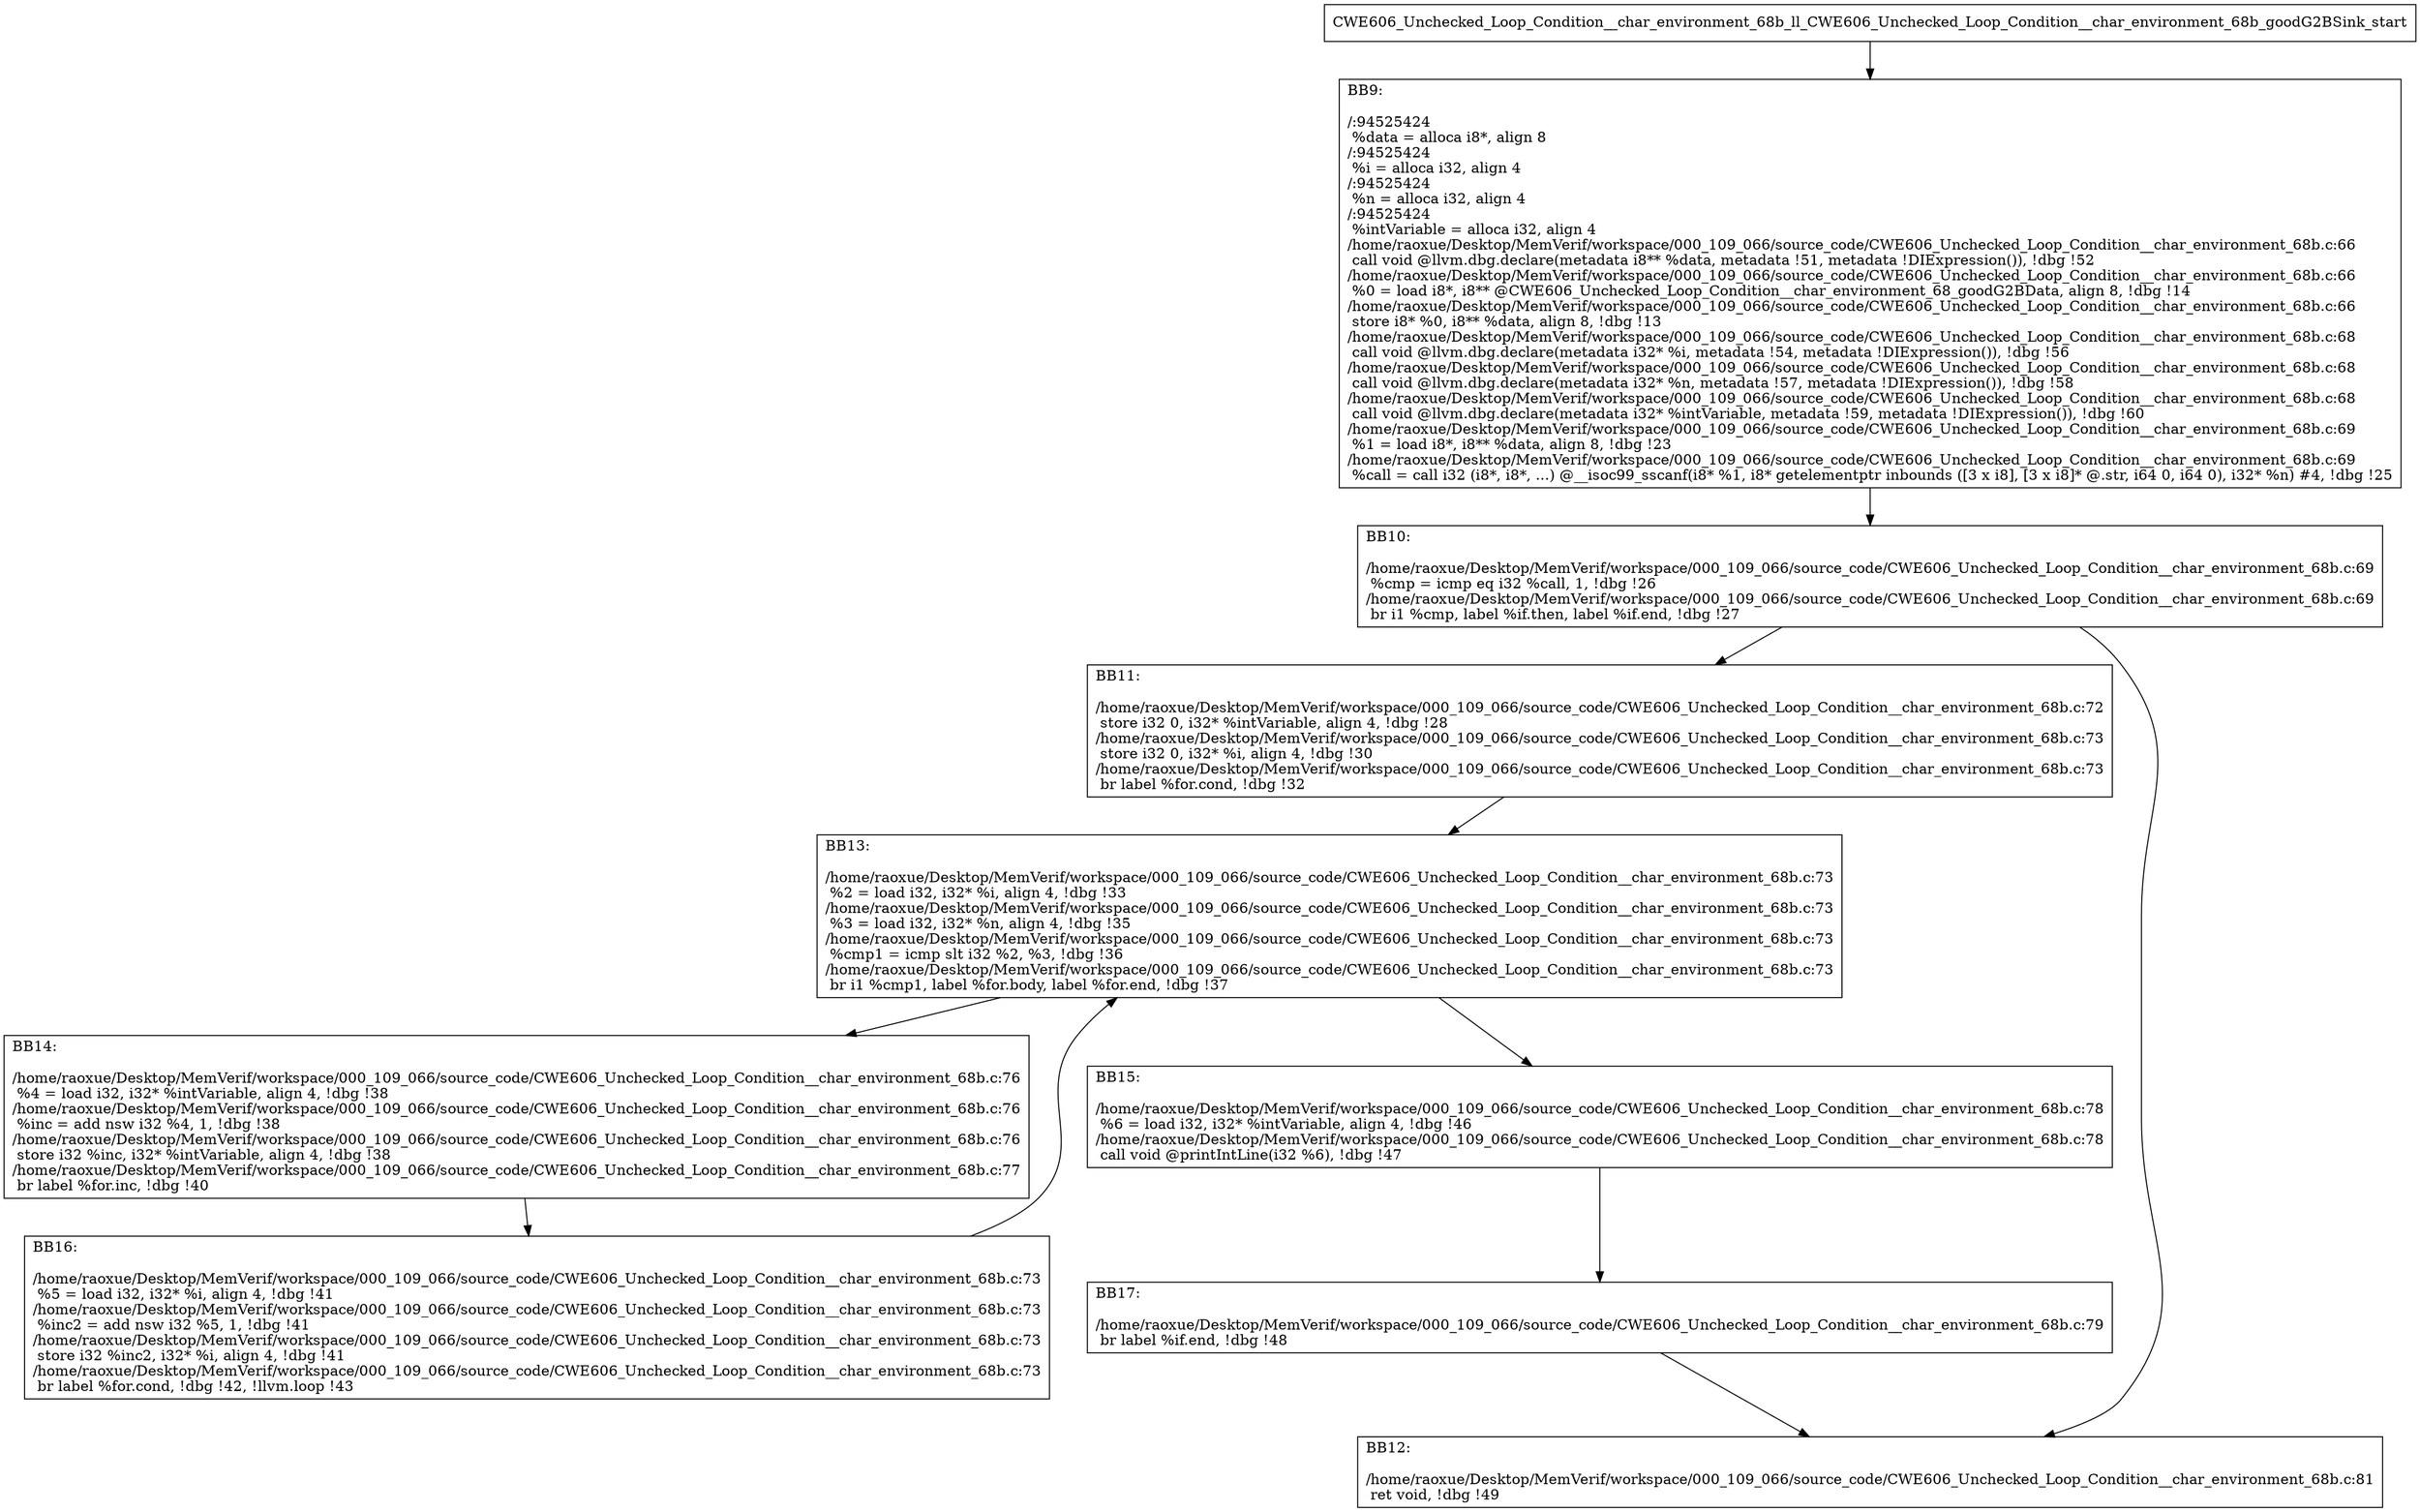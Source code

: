 digraph "CFG for'CWE606_Unchecked_Loop_Condition__char_environment_68b_ll_CWE606_Unchecked_Loop_Condition__char_environment_68b_goodG2BSink' function" {
	BBCWE606_Unchecked_Loop_Condition__char_environment_68b_ll_CWE606_Unchecked_Loop_Condition__char_environment_68b_goodG2BSink_start[shape=record,label="{CWE606_Unchecked_Loop_Condition__char_environment_68b_ll_CWE606_Unchecked_Loop_Condition__char_environment_68b_goodG2BSink_start}"];
	BBCWE606_Unchecked_Loop_Condition__char_environment_68b_ll_CWE606_Unchecked_Loop_Condition__char_environment_68b_goodG2BSink_start-> CWE606_Unchecked_Loop_Condition__char_environment_68b_ll_CWE606_Unchecked_Loop_Condition__char_environment_68b_goodG2BSinkBB9;
	CWE606_Unchecked_Loop_Condition__char_environment_68b_ll_CWE606_Unchecked_Loop_Condition__char_environment_68b_goodG2BSinkBB9 [shape=record, label="{BB9:\l\l/:94525424\l
  %data = alloca i8*, align 8\l
/:94525424\l
  %i = alloca i32, align 4\l
/:94525424\l
  %n = alloca i32, align 4\l
/:94525424\l
  %intVariable = alloca i32, align 4\l
/home/raoxue/Desktop/MemVerif/workspace/000_109_066/source_code/CWE606_Unchecked_Loop_Condition__char_environment_68b.c:66\l
  call void @llvm.dbg.declare(metadata i8** %data, metadata !51, metadata !DIExpression()), !dbg !52\l
/home/raoxue/Desktop/MemVerif/workspace/000_109_066/source_code/CWE606_Unchecked_Loop_Condition__char_environment_68b.c:66\l
  %0 = load i8*, i8** @CWE606_Unchecked_Loop_Condition__char_environment_68_goodG2BData, align 8, !dbg !14\l
/home/raoxue/Desktop/MemVerif/workspace/000_109_066/source_code/CWE606_Unchecked_Loop_Condition__char_environment_68b.c:66\l
  store i8* %0, i8** %data, align 8, !dbg !13\l
/home/raoxue/Desktop/MemVerif/workspace/000_109_066/source_code/CWE606_Unchecked_Loop_Condition__char_environment_68b.c:68\l
  call void @llvm.dbg.declare(metadata i32* %i, metadata !54, metadata !DIExpression()), !dbg !56\l
/home/raoxue/Desktop/MemVerif/workspace/000_109_066/source_code/CWE606_Unchecked_Loop_Condition__char_environment_68b.c:68\l
  call void @llvm.dbg.declare(metadata i32* %n, metadata !57, metadata !DIExpression()), !dbg !58\l
/home/raoxue/Desktop/MemVerif/workspace/000_109_066/source_code/CWE606_Unchecked_Loop_Condition__char_environment_68b.c:68\l
  call void @llvm.dbg.declare(metadata i32* %intVariable, metadata !59, metadata !DIExpression()), !dbg !60\l
/home/raoxue/Desktop/MemVerif/workspace/000_109_066/source_code/CWE606_Unchecked_Loop_Condition__char_environment_68b.c:69\l
  %1 = load i8*, i8** %data, align 8, !dbg !23\l
/home/raoxue/Desktop/MemVerif/workspace/000_109_066/source_code/CWE606_Unchecked_Loop_Condition__char_environment_68b.c:69\l
  %call = call i32 (i8*, i8*, ...) @__isoc99_sscanf(i8* %1, i8* getelementptr inbounds ([3 x i8], [3 x i8]* @.str, i64 0, i64 0), i32* %n) #4, !dbg !25\l
}"];
	CWE606_Unchecked_Loop_Condition__char_environment_68b_ll_CWE606_Unchecked_Loop_Condition__char_environment_68b_goodG2BSinkBB9-> CWE606_Unchecked_Loop_Condition__char_environment_68b_ll_CWE606_Unchecked_Loop_Condition__char_environment_68b_goodG2BSinkBB10;
	CWE606_Unchecked_Loop_Condition__char_environment_68b_ll_CWE606_Unchecked_Loop_Condition__char_environment_68b_goodG2BSinkBB10 [shape=record, label="{BB10:\l\l/home/raoxue/Desktop/MemVerif/workspace/000_109_066/source_code/CWE606_Unchecked_Loop_Condition__char_environment_68b.c:69\l
  %cmp = icmp eq i32 %call, 1, !dbg !26\l
/home/raoxue/Desktop/MemVerif/workspace/000_109_066/source_code/CWE606_Unchecked_Loop_Condition__char_environment_68b.c:69\l
  br i1 %cmp, label %if.then, label %if.end, !dbg !27\l
}"];
	CWE606_Unchecked_Loop_Condition__char_environment_68b_ll_CWE606_Unchecked_Loop_Condition__char_environment_68b_goodG2BSinkBB10-> CWE606_Unchecked_Loop_Condition__char_environment_68b_ll_CWE606_Unchecked_Loop_Condition__char_environment_68b_goodG2BSinkBB11;
	CWE606_Unchecked_Loop_Condition__char_environment_68b_ll_CWE606_Unchecked_Loop_Condition__char_environment_68b_goodG2BSinkBB10-> CWE606_Unchecked_Loop_Condition__char_environment_68b_ll_CWE606_Unchecked_Loop_Condition__char_environment_68b_goodG2BSinkBB12;
	CWE606_Unchecked_Loop_Condition__char_environment_68b_ll_CWE606_Unchecked_Loop_Condition__char_environment_68b_goodG2BSinkBB11 [shape=record, label="{BB11:\l\l/home/raoxue/Desktop/MemVerif/workspace/000_109_066/source_code/CWE606_Unchecked_Loop_Condition__char_environment_68b.c:72\l
  store i32 0, i32* %intVariable, align 4, !dbg !28\l
/home/raoxue/Desktop/MemVerif/workspace/000_109_066/source_code/CWE606_Unchecked_Loop_Condition__char_environment_68b.c:73\l
  store i32 0, i32* %i, align 4, !dbg !30\l
/home/raoxue/Desktop/MemVerif/workspace/000_109_066/source_code/CWE606_Unchecked_Loop_Condition__char_environment_68b.c:73\l
  br label %for.cond, !dbg !32\l
}"];
	CWE606_Unchecked_Loop_Condition__char_environment_68b_ll_CWE606_Unchecked_Loop_Condition__char_environment_68b_goodG2BSinkBB11-> CWE606_Unchecked_Loop_Condition__char_environment_68b_ll_CWE606_Unchecked_Loop_Condition__char_environment_68b_goodG2BSinkBB13;
	CWE606_Unchecked_Loop_Condition__char_environment_68b_ll_CWE606_Unchecked_Loop_Condition__char_environment_68b_goodG2BSinkBB13 [shape=record, label="{BB13:\l\l/home/raoxue/Desktop/MemVerif/workspace/000_109_066/source_code/CWE606_Unchecked_Loop_Condition__char_environment_68b.c:73\l
  %2 = load i32, i32* %i, align 4, !dbg !33\l
/home/raoxue/Desktop/MemVerif/workspace/000_109_066/source_code/CWE606_Unchecked_Loop_Condition__char_environment_68b.c:73\l
  %3 = load i32, i32* %n, align 4, !dbg !35\l
/home/raoxue/Desktop/MemVerif/workspace/000_109_066/source_code/CWE606_Unchecked_Loop_Condition__char_environment_68b.c:73\l
  %cmp1 = icmp slt i32 %2, %3, !dbg !36\l
/home/raoxue/Desktop/MemVerif/workspace/000_109_066/source_code/CWE606_Unchecked_Loop_Condition__char_environment_68b.c:73\l
  br i1 %cmp1, label %for.body, label %for.end, !dbg !37\l
}"];
	CWE606_Unchecked_Loop_Condition__char_environment_68b_ll_CWE606_Unchecked_Loop_Condition__char_environment_68b_goodG2BSinkBB13-> CWE606_Unchecked_Loop_Condition__char_environment_68b_ll_CWE606_Unchecked_Loop_Condition__char_environment_68b_goodG2BSinkBB14;
	CWE606_Unchecked_Loop_Condition__char_environment_68b_ll_CWE606_Unchecked_Loop_Condition__char_environment_68b_goodG2BSinkBB13-> CWE606_Unchecked_Loop_Condition__char_environment_68b_ll_CWE606_Unchecked_Loop_Condition__char_environment_68b_goodG2BSinkBB15;
	CWE606_Unchecked_Loop_Condition__char_environment_68b_ll_CWE606_Unchecked_Loop_Condition__char_environment_68b_goodG2BSinkBB14 [shape=record, label="{BB14:\l\l/home/raoxue/Desktop/MemVerif/workspace/000_109_066/source_code/CWE606_Unchecked_Loop_Condition__char_environment_68b.c:76\l
  %4 = load i32, i32* %intVariable, align 4, !dbg !38\l
/home/raoxue/Desktop/MemVerif/workspace/000_109_066/source_code/CWE606_Unchecked_Loop_Condition__char_environment_68b.c:76\l
  %inc = add nsw i32 %4, 1, !dbg !38\l
/home/raoxue/Desktop/MemVerif/workspace/000_109_066/source_code/CWE606_Unchecked_Loop_Condition__char_environment_68b.c:76\l
  store i32 %inc, i32* %intVariable, align 4, !dbg !38\l
/home/raoxue/Desktop/MemVerif/workspace/000_109_066/source_code/CWE606_Unchecked_Loop_Condition__char_environment_68b.c:77\l
  br label %for.inc, !dbg !40\l
}"];
	CWE606_Unchecked_Loop_Condition__char_environment_68b_ll_CWE606_Unchecked_Loop_Condition__char_environment_68b_goodG2BSinkBB14-> CWE606_Unchecked_Loop_Condition__char_environment_68b_ll_CWE606_Unchecked_Loop_Condition__char_environment_68b_goodG2BSinkBB16;
	CWE606_Unchecked_Loop_Condition__char_environment_68b_ll_CWE606_Unchecked_Loop_Condition__char_environment_68b_goodG2BSinkBB16 [shape=record, label="{BB16:\l\l/home/raoxue/Desktop/MemVerif/workspace/000_109_066/source_code/CWE606_Unchecked_Loop_Condition__char_environment_68b.c:73\l
  %5 = load i32, i32* %i, align 4, !dbg !41\l
/home/raoxue/Desktop/MemVerif/workspace/000_109_066/source_code/CWE606_Unchecked_Loop_Condition__char_environment_68b.c:73\l
  %inc2 = add nsw i32 %5, 1, !dbg !41\l
/home/raoxue/Desktop/MemVerif/workspace/000_109_066/source_code/CWE606_Unchecked_Loop_Condition__char_environment_68b.c:73\l
  store i32 %inc2, i32* %i, align 4, !dbg !41\l
/home/raoxue/Desktop/MemVerif/workspace/000_109_066/source_code/CWE606_Unchecked_Loop_Condition__char_environment_68b.c:73\l
  br label %for.cond, !dbg !42, !llvm.loop !43\l
}"];
	CWE606_Unchecked_Loop_Condition__char_environment_68b_ll_CWE606_Unchecked_Loop_Condition__char_environment_68b_goodG2BSinkBB16-> CWE606_Unchecked_Loop_Condition__char_environment_68b_ll_CWE606_Unchecked_Loop_Condition__char_environment_68b_goodG2BSinkBB13;
	CWE606_Unchecked_Loop_Condition__char_environment_68b_ll_CWE606_Unchecked_Loop_Condition__char_environment_68b_goodG2BSinkBB15 [shape=record, label="{BB15:\l\l/home/raoxue/Desktop/MemVerif/workspace/000_109_066/source_code/CWE606_Unchecked_Loop_Condition__char_environment_68b.c:78\l
  %6 = load i32, i32* %intVariable, align 4, !dbg !46\l
/home/raoxue/Desktop/MemVerif/workspace/000_109_066/source_code/CWE606_Unchecked_Loop_Condition__char_environment_68b.c:78\l
  call void @printIntLine(i32 %6), !dbg !47\l
}"];
	CWE606_Unchecked_Loop_Condition__char_environment_68b_ll_CWE606_Unchecked_Loop_Condition__char_environment_68b_goodG2BSinkBB15-> CWE606_Unchecked_Loop_Condition__char_environment_68b_ll_CWE606_Unchecked_Loop_Condition__char_environment_68b_goodG2BSinkBB17;
	CWE606_Unchecked_Loop_Condition__char_environment_68b_ll_CWE606_Unchecked_Loop_Condition__char_environment_68b_goodG2BSinkBB17 [shape=record, label="{BB17:\l\l/home/raoxue/Desktop/MemVerif/workspace/000_109_066/source_code/CWE606_Unchecked_Loop_Condition__char_environment_68b.c:79\l
  br label %if.end, !dbg !48\l
}"];
	CWE606_Unchecked_Loop_Condition__char_environment_68b_ll_CWE606_Unchecked_Loop_Condition__char_environment_68b_goodG2BSinkBB17-> CWE606_Unchecked_Loop_Condition__char_environment_68b_ll_CWE606_Unchecked_Loop_Condition__char_environment_68b_goodG2BSinkBB12;
	CWE606_Unchecked_Loop_Condition__char_environment_68b_ll_CWE606_Unchecked_Loop_Condition__char_environment_68b_goodG2BSinkBB12 [shape=record, label="{BB12:\l\l/home/raoxue/Desktop/MemVerif/workspace/000_109_066/source_code/CWE606_Unchecked_Loop_Condition__char_environment_68b.c:81\l
  ret void, !dbg !49\l
}"];
}
